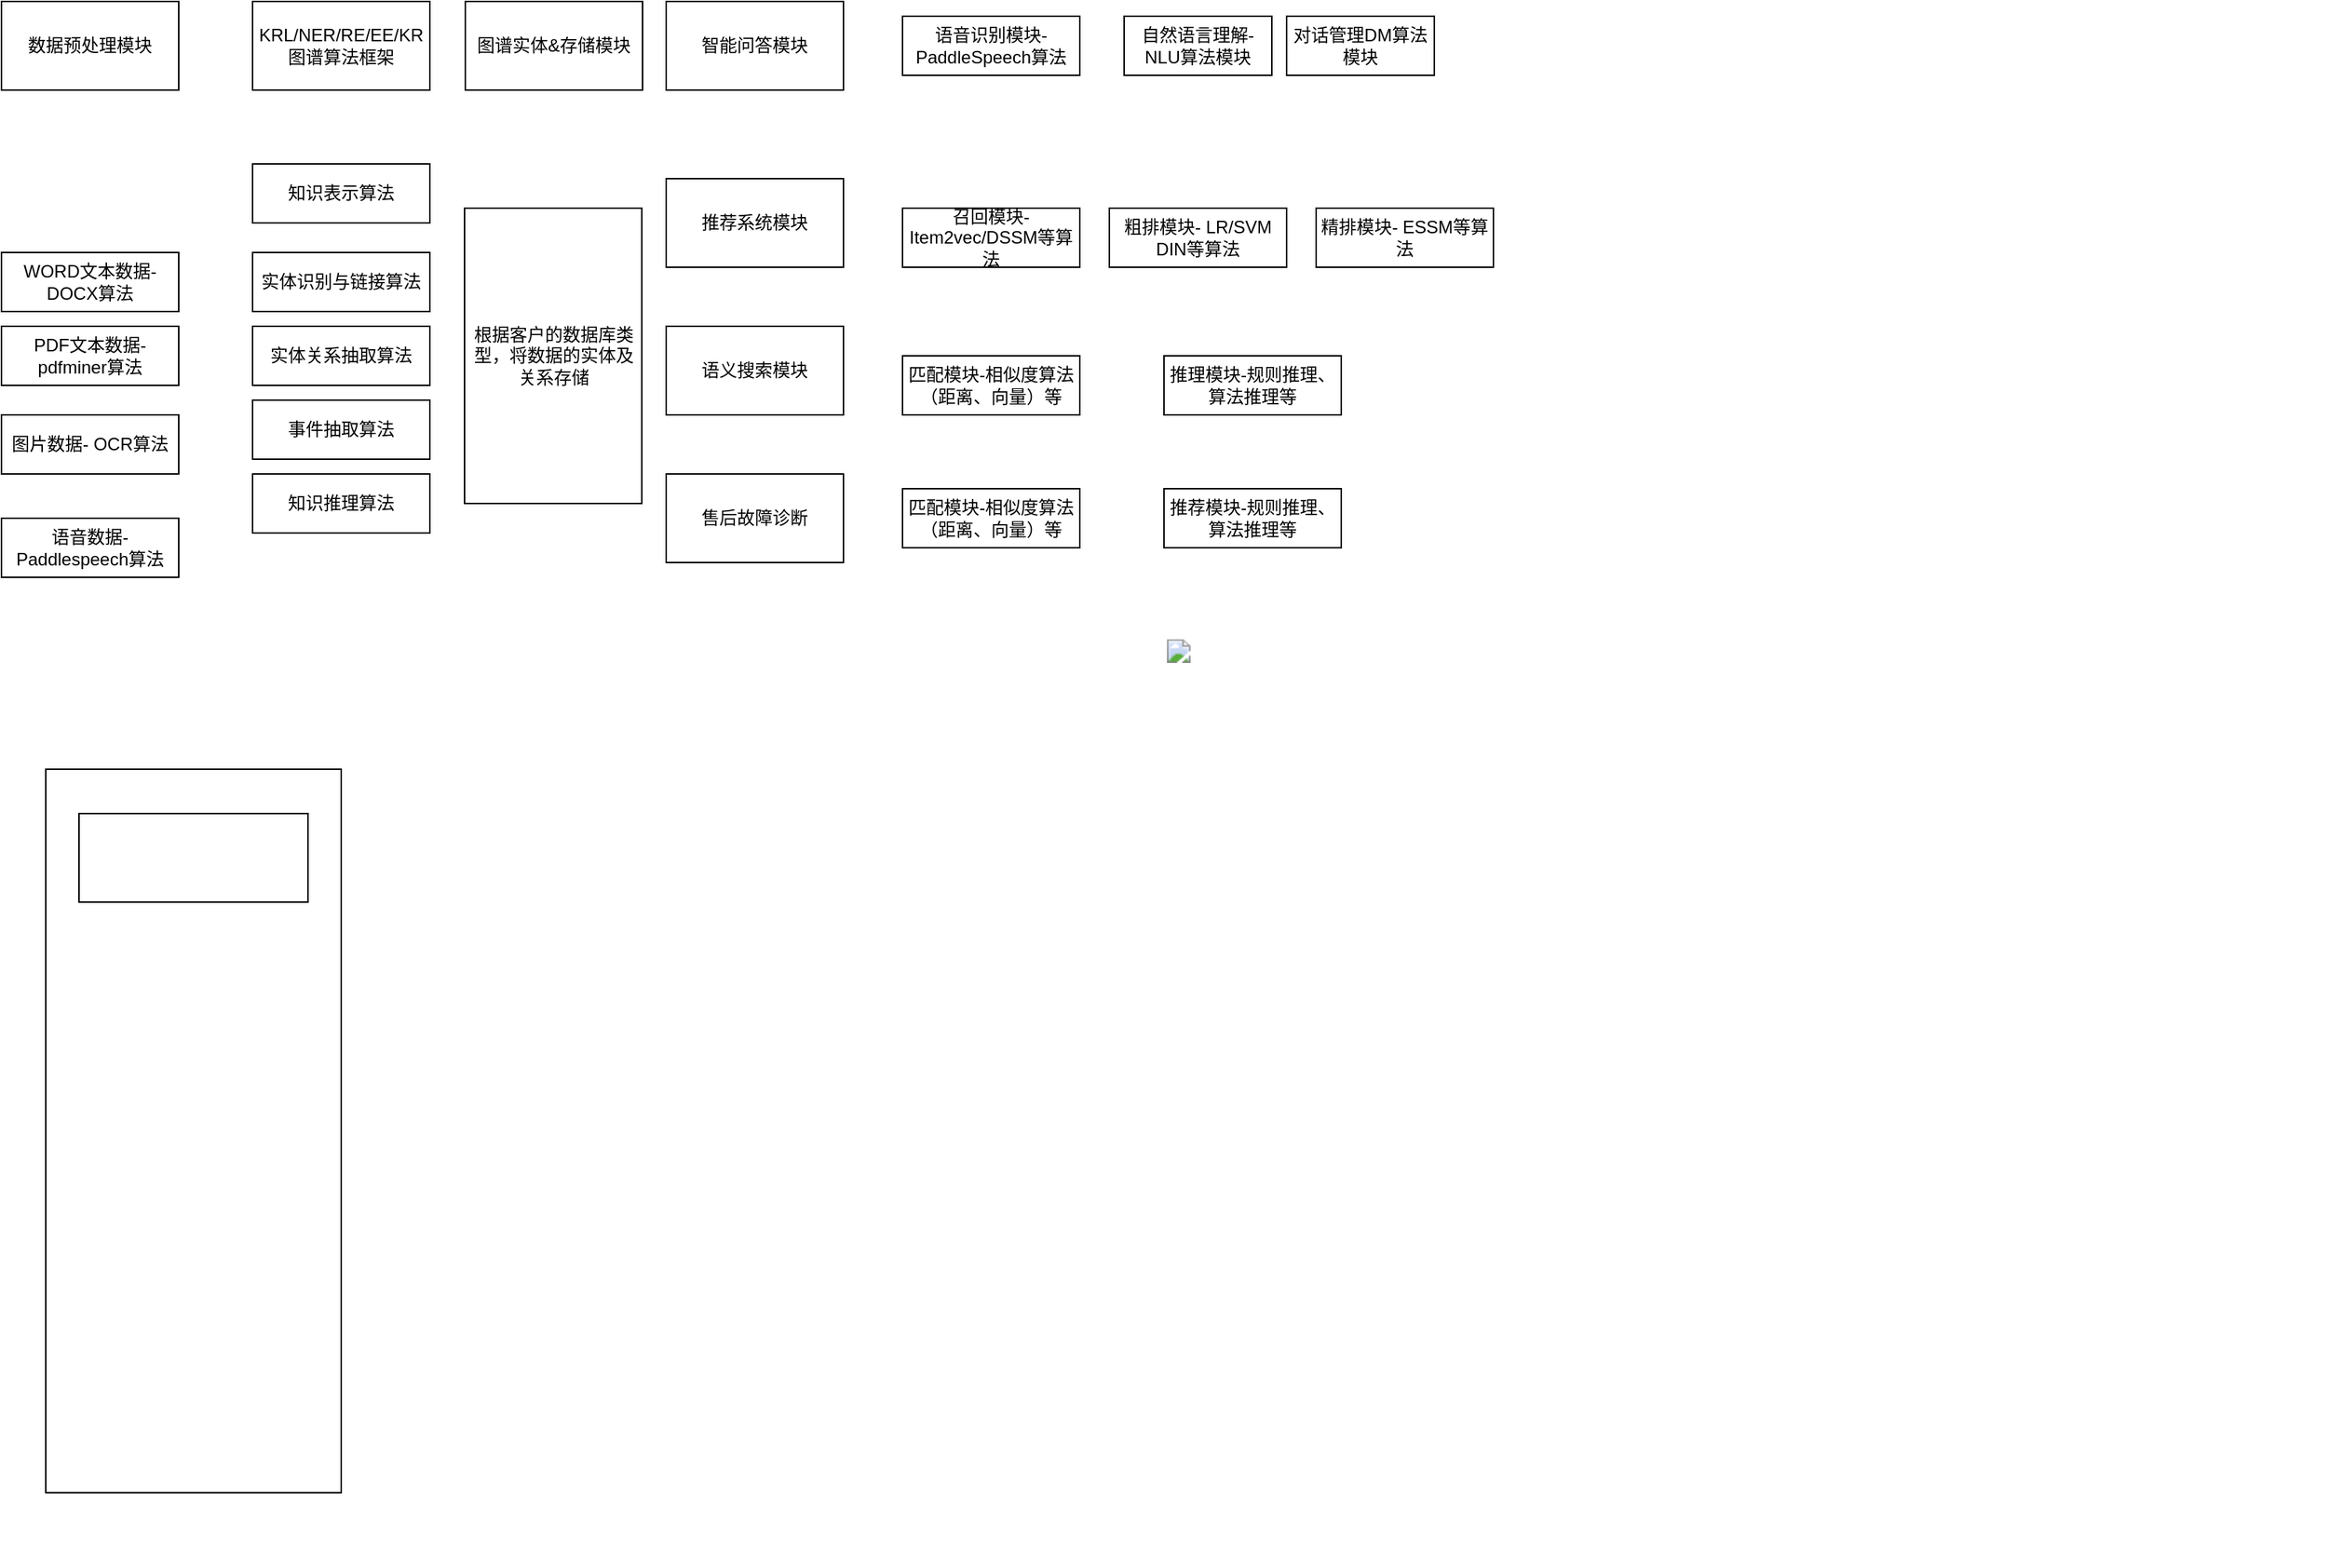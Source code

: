 <mxfile version="17.4.6" type="github">
  <diagram id="qOfUivVCctx0ZlwlnH53" name="Page-1">
    <mxGraphModel dx="1022" dy="1023" grid="1" gridSize="10" guides="1" tooltips="1" connect="1" arrows="1" fold="1" page="1" pageScale="1" pageWidth="827" pageHeight="1169" math="0" shadow="0">
      <root>
        <mxCell id="0" />
        <mxCell id="1" parent="0" />
        <mxCell id="7Eq7nUJiCLbymJrPd0HY-1" value="数据预处理模块" style="rounded=0;whiteSpace=wrap;html=1;" vertex="1" parent="1">
          <mxGeometry x="40" y="160" width="120" height="60" as="geometry" />
        </mxCell>
        <mxCell id="7Eq7nUJiCLbymJrPd0HY-2" value="KRL/NER/RE/EE/KR图谱算法框架" style="rounded=0;whiteSpace=wrap;html=1;" vertex="1" parent="1">
          <mxGeometry x="210" y="160" width="120" height="60" as="geometry" />
        </mxCell>
        <mxCell id="7Eq7nUJiCLbymJrPd0HY-3" value="图谱实体&amp;amp;存储模块" style="rounded=0;whiteSpace=wrap;html=1;" vertex="1" parent="1">
          <mxGeometry x="354" y="160" width="120" height="60" as="geometry" />
        </mxCell>
        <mxCell id="7Eq7nUJiCLbymJrPd0HY-4" value="智能问答模块" style="rounded=0;whiteSpace=wrap;html=1;" vertex="1" parent="1">
          <mxGeometry x="490" y="160" width="120" height="60" as="geometry" />
        </mxCell>
        <mxCell id="7Eq7nUJiCLbymJrPd0HY-5" value="推荐系统模块" style="rounded=0;whiteSpace=wrap;html=1;" vertex="1" parent="1">
          <mxGeometry x="490" y="280" width="120" height="60" as="geometry" />
        </mxCell>
        <mxCell id="7Eq7nUJiCLbymJrPd0HY-6" value="语义搜索模块" style="rounded=0;whiteSpace=wrap;html=1;" vertex="1" parent="1">
          <mxGeometry x="490" y="380" width="120" height="60" as="geometry" />
        </mxCell>
        <mxCell id="7Eq7nUJiCLbymJrPd0HY-7" value="售后故障诊断" style="rounded=0;whiteSpace=wrap;html=1;" vertex="1" parent="1">
          <mxGeometry x="490" y="480" width="120" height="60" as="geometry" />
        </mxCell>
        <mxCell id="7Eq7nUJiCLbymJrPd0HY-9" value="WORD文本数据-DOCX算法" style="rounded=0;whiteSpace=wrap;html=1;" vertex="1" parent="1">
          <mxGeometry x="40" y="330" width="120" height="40" as="geometry" />
        </mxCell>
        <mxCell id="7Eq7nUJiCLbymJrPd0HY-10" value="PDF文本数据-pdfminer算法" style="rounded=0;whiteSpace=wrap;html=1;" vertex="1" parent="1">
          <mxGeometry x="40" y="380" width="120" height="40" as="geometry" />
        </mxCell>
        <mxCell id="7Eq7nUJiCLbymJrPd0HY-11" value="图片数据- OCR算法" style="rounded=0;whiteSpace=wrap;html=1;" vertex="1" parent="1">
          <mxGeometry x="40" y="440" width="120" height="40" as="geometry" />
        </mxCell>
        <mxCell id="7Eq7nUJiCLbymJrPd0HY-12" value="语音数据- Paddlespeech算法" style="rounded=0;whiteSpace=wrap;html=1;" vertex="1" parent="1">
          <mxGeometry x="40" y="510" width="120" height="40" as="geometry" />
        </mxCell>
        <mxCell id="7Eq7nUJiCLbymJrPd0HY-13" value="知识表示算法" style="rounded=0;whiteSpace=wrap;html=1;" vertex="1" parent="1">
          <mxGeometry x="210" y="270" width="120" height="40" as="geometry" />
        </mxCell>
        <mxCell id="7Eq7nUJiCLbymJrPd0HY-14" value="实体识别与链接算法" style="rounded=0;whiteSpace=wrap;html=1;" vertex="1" parent="1">
          <mxGeometry x="210" y="330" width="120" height="40" as="geometry" />
        </mxCell>
        <mxCell id="7Eq7nUJiCLbymJrPd0HY-15" value="实体关系抽取算法" style="rounded=0;whiteSpace=wrap;html=1;" vertex="1" parent="1">
          <mxGeometry x="210" y="380" width="120" height="40" as="geometry" />
        </mxCell>
        <mxCell id="7Eq7nUJiCLbymJrPd0HY-16" value="事件抽取算法" style="rounded=0;whiteSpace=wrap;html=1;" vertex="1" parent="1">
          <mxGeometry x="210" y="430" width="120" height="40" as="geometry" />
        </mxCell>
        <mxCell id="7Eq7nUJiCLbymJrPd0HY-17" value="知识推理算法" style="rounded=0;whiteSpace=wrap;html=1;" vertex="1" parent="1">
          <mxGeometry x="210" y="480" width="120" height="40" as="geometry" />
        </mxCell>
        <mxCell id="7Eq7nUJiCLbymJrPd0HY-18" value="根据客户的数据库类型，将数据的实体及关系存储" style="rounded=0;whiteSpace=wrap;html=1;" vertex="1" parent="1">
          <mxGeometry x="353.5" y="300" width="120" height="200" as="geometry" />
        </mxCell>
        <mxCell id="7Eq7nUJiCLbymJrPd0HY-19" value="语音识别模块-PaddleSpeech算法" style="rounded=0;whiteSpace=wrap;html=1;" vertex="1" parent="1">
          <mxGeometry x="650" y="170" width="120" height="40" as="geometry" />
        </mxCell>
        <mxCell id="7Eq7nUJiCLbymJrPd0HY-20" value="自然语言理解- NLU算法模块" style="rounded=0;whiteSpace=wrap;html=1;" vertex="1" parent="1">
          <mxGeometry x="800" y="170" width="100" height="40" as="geometry" />
        </mxCell>
        <mxCell id="7Eq7nUJiCLbymJrPd0HY-21" value="对话管理DM算法模块" style="rounded=0;whiteSpace=wrap;html=1;" vertex="1" parent="1">
          <mxGeometry x="910" y="170" width="100" height="40" as="geometry" />
        </mxCell>
        <mxCell id="7Eq7nUJiCLbymJrPd0HY-22" value="召回模块- Item2vec/DSSM等算法" style="rounded=0;whiteSpace=wrap;html=1;" vertex="1" parent="1">
          <mxGeometry x="650" y="300" width="120" height="40" as="geometry" />
        </mxCell>
        <mxCell id="7Eq7nUJiCLbymJrPd0HY-23" value="粗排模块- LR/SVM DIN等算法" style="rounded=0;whiteSpace=wrap;html=1;" vertex="1" parent="1">
          <mxGeometry x="790" y="300" width="120" height="40" as="geometry" />
        </mxCell>
        <mxCell id="7Eq7nUJiCLbymJrPd0HY-24" value="精排模块- ESSM等算法" style="rounded=0;whiteSpace=wrap;html=1;" vertex="1" parent="1">
          <mxGeometry x="930" y="300" width="120" height="40" as="geometry" />
        </mxCell>
        <mxCell id="7Eq7nUJiCLbymJrPd0HY-25" value="匹配模块-相似度算法（距离、向量）等" style="rounded=0;whiteSpace=wrap;html=1;" vertex="1" parent="1">
          <mxGeometry x="650" y="400" width="120" height="40" as="geometry" />
        </mxCell>
        <mxCell id="7Eq7nUJiCLbymJrPd0HY-26" value="推理模块-规则推理、算法推理等" style="rounded=0;whiteSpace=wrap;html=1;" vertex="1" parent="1">
          <mxGeometry x="827" y="400" width="120" height="40" as="geometry" />
        </mxCell>
        <mxCell id="7Eq7nUJiCLbymJrPd0HY-27" value="匹配模块-相似度算法（距离、向量）等" style="rounded=0;whiteSpace=wrap;html=1;" vertex="1" parent="1">
          <mxGeometry x="650" y="490" width="120" height="40" as="geometry" />
        </mxCell>
        <mxCell id="7Eq7nUJiCLbymJrPd0HY-29" value="推荐模块-规则推理、算法推理等" style="rounded=0;whiteSpace=wrap;html=1;" vertex="1" parent="1">
          <mxGeometry x="827" y="490" width="120" height="40" as="geometry" />
        </mxCell>
        <mxCell id="7Eq7nUJiCLbymJrPd0HY-30" value="&lt;meta charset=&quot;utf-8&quot;&gt;&lt;span&gt;&lt;p class=&quot;ql-long-18731758&quot; style=&quot;line-height: 100% ; margin-bottom: 0pt ; margin-top: 0pt ; font-size: 11pt ; color: #494949&quot;&gt;&lt;span class=&quot;ql-author-18731758&quot;&gt;&lt;img width=&quot;785&quot; height=&quot;auto&quot; src=&quot;https://uploader.shimo.im/f/jnMDkQZvQmOfKXfA.png!thumbnail?accessToken=eyJhbGciOiJIUzI1NiIsImtpZCI6ImRlZmF1bHQiLCJ0eXAiOiJKV1QifQ.eyJhdWQiOiJhY2Nlc3NfcmVzb3VyY2UiLCJleHAiOjE2NTEwNzIzODAsImZpbGVHVUlEIjoiOEh3anB3Nld5M1c2aHJIciIsImlhdCI6MTY1MTA3MjA4MCwidXNlcklkIjoxODczMTc1OH0.zJsEHtPDCfzLWW-_D0pR2mw51k_mSbAoeMEFQlu2a8Q&quot;&gt;&lt;/span&gt;&lt;/p&gt;&lt;/span&gt;" style="text;whiteSpace=wrap;html=1;" vertex="1" parent="1">
          <mxGeometry x="827" y="585" width="713" height="635" as="geometry" />
        </mxCell>
        <mxCell id="7Eq7nUJiCLbymJrPd0HY-31" value="" style="rounded=0;whiteSpace=wrap;html=1;" vertex="1" parent="1">
          <mxGeometry x="70" y="680" width="200" height="490" as="geometry" />
        </mxCell>
        <mxCell id="7Eq7nUJiCLbymJrPd0HY-32" value="" style="rounded=0;whiteSpace=wrap;html=1;" vertex="1" parent="1">
          <mxGeometry x="92.5" y="710" width="155" height="60" as="geometry" />
        </mxCell>
      </root>
    </mxGraphModel>
  </diagram>
</mxfile>

